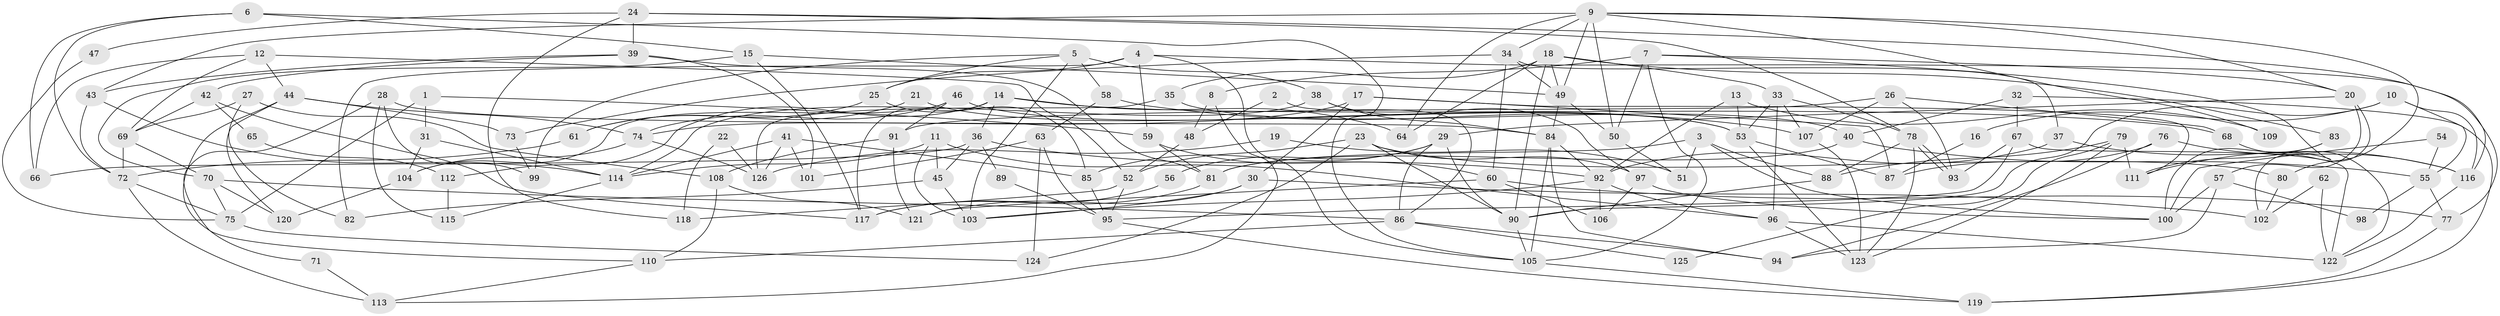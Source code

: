 // Generated by graph-tools (version 1.1) at 2025/50/03/09/25 04:50:46]
// undirected, 126 vertices, 252 edges
graph export_dot {
graph [start="1"]
  node [color=gray90,style=filled];
  1;
  2;
  3;
  4;
  5;
  6;
  7;
  8;
  9;
  10;
  11;
  12;
  13;
  14;
  15;
  16;
  17;
  18;
  19;
  20;
  21;
  22;
  23;
  24;
  25;
  26;
  27;
  28;
  29;
  30;
  31;
  32;
  33;
  34;
  35;
  36;
  37;
  38;
  39;
  40;
  41;
  42;
  43;
  44;
  45;
  46;
  47;
  48;
  49;
  50;
  51;
  52;
  53;
  54;
  55;
  56;
  57;
  58;
  59;
  60;
  61;
  62;
  63;
  64;
  65;
  66;
  67;
  68;
  69;
  70;
  71;
  72;
  73;
  74;
  75;
  76;
  77;
  78;
  79;
  80;
  81;
  82;
  83;
  84;
  85;
  86;
  87;
  88;
  89;
  90;
  91;
  92;
  93;
  94;
  95;
  96;
  97;
  98;
  99;
  100;
  101;
  102;
  103;
  104;
  105;
  106;
  107;
  108;
  109;
  110;
  111;
  112;
  113;
  114;
  115;
  116;
  117;
  118;
  119;
  120;
  121;
  122;
  123;
  124;
  125;
  126;
  1 -- 31;
  1 -- 59;
  1 -- 75;
  2 -- 86;
  2 -- 48;
  3 -- 100;
  3 -- 88;
  3 -- 51;
  3 -- 81;
  4 -- 77;
  4 -- 105;
  4 -- 25;
  4 -- 59;
  4 -- 82;
  5 -- 58;
  5 -- 103;
  5 -- 25;
  5 -- 38;
  5 -- 99;
  6 -- 72;
  6 -- 15;
  6 -- 66;
  6 -- 105;
  7 -- 105;
  7 -- 20;
  7 -- 8;
  7 -- 50;
  7 -- 111;
  8 -- 113;
  8 -- 48;
  9 -- 49;
  9 -- 64;
  9 -- 20;
  9 -- 34;
  9 -- 43;
  9 -- 50;
  9 -- 80;
  9 -- 109;
  10 -- 116;
  10 -- 55;
  10 -- 16;
  10 -- 90;
  11 -- 114;
  11 -- 96;
  11 -- 45;
  11 -- 103;
  12 -- 69;
  12 -- 44;
  12 -- 52;
  12 -- 66;
  13 -- 53;
  13 -- 92;
  13 -- 109;
  14 -- 36;
  14 -- 117;
  14 -- 64;
  14 -- 68;
  14 -- 112;
  15 -- 49;
  15 -- 70;
  15 -- 117;
  16 -- 87;
  17 -- 111;
  17 -- 30;
  17 -- 74;
  17 -- 87;
  18 -- 49;
  18 -- 90;
  18 -- 33;
  18 -- 35;
  18 -- 64;
  18 -- 83;
  19 -- 51;
  19 -- 126;
  20 -- 102;
  20 -- 29;
  20 -- 57;
  21 -- 61;
  21 -- 53;
  22 -- 126;
  22 -- 118;
  23 -- 52;
  23 -- 97;
  23 -- 80;
  23 -- 90;
  23 -- 124;
  24 -- 39;
  24 -- 78;
  24 -- 47;
  24 -- 116;
  24 -- 118;
  25 -- 61;
  25 -- 85;
  26 -- 68;
  26 -- 107;
  26 -- 91;
  26 -- 93;
  27 -- 69;
  27 -- 82;
  27 -- 108;
  28 -- 84;
  28 -- 99;
  28 -- 71;
  28 -- 115;
  29 -- 90;
  29 -- 56;
  29 -- 85;
  29 -- 86;
  30 -- 121;
  30 -- 103;
  30 -- 102;
  31 -- 104;
  31 -- 114;
  32 -- 119;
  32 -- 67;
  32 -- 40;
  33 -- 78;
  33 -- 53;
  33 -- 96;
  33 -- 107;
  34 -- 49;
  34 -- 37;
  34 -- 60;
  34 -- 73;
  35 -- 40;
  35 -- 126;
  36 -- 66;
  36 -- 92;
  36 -- 45;
  36 -- 89;
  37 -- 92;
  37 -- 116;
  38 -- 97;
  38 -- 84;
  38 -- 114;
  39 -- 42;
  39 -- 43;
  39 -- 81;
  39 -- 101;
  40 -- 81;
  40 -- 55;
  41 -- 85;
  41 -- 126;
  41 -- 101;
  41 -- 114;
  42 -- 69;
  42 -- 117;
  42 -- 65;
  43 -- 114;
  43 -- 72;
  44 -- 110;
  44 -- 74;
  44 -- 73;
  44 -- 120;
  45 -- 82;
  45 -- 103;
  46 -- 104;
  46 -- 91;
  46 -- 53;
  46 -- 74;
  47 -- 75;
  48 -- 52;
  49 -- 84;
  49 -- 50;
  50 -- 51;
  52 -- 95;
  52 -- 118;
  53 -- 87;
  53 -- 123;
  54 -- 100;
  54 -- 55;
  55 -- 77;
  55 -- 98;
  56 -- 117;
  57 -- 94;
  57 -- 98;
  57 -- 100;
  58 -- 107;
  58 -- 63;
  59 -- 81;
  59 -- 60;
  60 -- 77;
  60 -- 106;
  60 -- 121;
  61 -- 72;
  62 -- 102;
  62 -- 122;
  63 -- 95;
  63 -- 101;
  63 -- 124;
  65 -- 112;
  67 -- 122;
  67 -- 93;
  67 -- 95;
  68 -- 122;
  69 -- 72;
  69 -- 70;
  70 -- 86;
  70 -- 75;
  70 -- 120;
  71 -- 113;
  72 -- 75;
  72 -- 113;
  73 -- 99;
  74 -- 104;
  74 -- 126;
  75 -- 124;
  76 -- 116;
  76 -- 87;
  76 -- 94;
  77 -- 119;
  78 -- 93;
  78 -- 93;
  78 -- 123;
  78 -- 88;
  79 -- 88;
  79 -- 123;
  79 -- 111;
  79 -- 125;
  80 -- 102;
  81 -- 117;
  83 -- 111;
  83 -- 100;
  84 -- 105;
  84 -- 92;
  84 -- 94;
  85 -- 95;
  86 -- 94;
  86 -- 110;
  86 -- 125;
  88 -- 90;
  89 -- 95;
  90 -- 105;
  91 -- 108;
  91 -- 121;
  92 -- 103;
  92 -- 96;
  92 -- 106;
  95 -- 119;
  96 -- 122;
  96 -- 123;
  97 -- 106;
  97 -- 100;
  104 -- 120;
  105 -- 119;
  107 -- 123;
  108 -- 121;
  108 -- 110;
  110 -- 113;
  112 -- 115;
  114 -- 115;
  116 -- 122;
}
